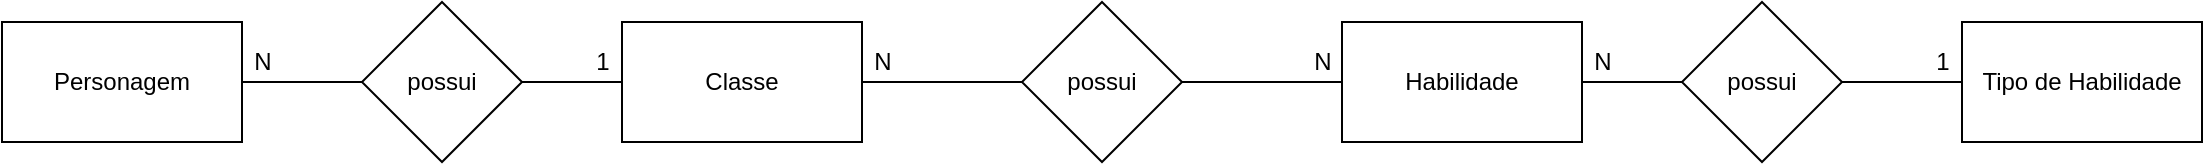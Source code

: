 <mxfile version="14.4.3" type="device" pages="2"><diagram id="0jDIvysPipVuY5MD93nA" name="Conceitual"><mxGraphModel dx="2012" dy="636" grid="1" gridSize="10" guides="1" tooltips="1" connect="1" arrows="1" fold="1" page="1" pageScale="1" pageWidth="827" pageHeight="1169" math="0" shadow="0"><root><mxCell id="0"/><mxCell id="1" parent="0"/><mxCell id="8MZFP95OncuX2rsUTcB0-4" style="edgeStyle=orthogonalEdgeStyle;rounded=0;orthogonalLoop=1;jettySize=auto;html=1;entryX=0;entryY=0.5;entryDx=0;entryDy=0;endArrow=none;endFill=0;" parent="1" source="8MZFP95OncuX2rsUTcB0-1" target="8MZFP95OncuX2rsUTcB0-3" edge="1"><mxGeometry relative="1" as="geometry"/></mxCell><mxCell id="8MZFP95OncuX2rsUTcB0-1" value="&lt;div&gt;Classe&lt;/div&gt;" style="rounded=0;whiteSpace=wrap;html=1;" parent="1" vertex="1"><mxGeometry x="10" y="30" width="120" height="60" as="geometry"/></mxCell><mxCell id="8MZFP95OncuX2rsUTcB0-8" style="edgeStyle=orthogonalEdgeStyle;rounded=0;orthogonalLoop=1;jettySize=auto;html=1;entryX=0;entryY=0.5;entryDx=0;entryDy=0;endArrow=none;endFill=0;" parent="1" source="8MZFP95OncuX2rsUTcB0-2" target="8MZFP95OncuX2rsUTcB0-6" edge="1"><mxGeometry relative="1" as="geometry"/></mxCell><mxCell id="8MZFP95OncuX2rsUTcB0-12" value="" style="edgeStyle=orthogonalEdgeStyle;rounded=0;orthogonalLoop=1;jettySize=auto;html=1;endArrow=none;endFill=0;" parent="1" source="8MZFP95OncuX2rsUTcB0-2" target="8MZFP95OncuX2rsUTcB0-6" edge="1"><mxGeometry relative="1" as="geometry"/></mxCell><mxCell id="8MZFP95OncuX2rsUTcB0-2" value="Habilidade" style="rounded=0;whiteSpace=wrap;html=1;" parent="1" vertex="1"><mxGeometry x="370" y="30" width="120" height="60" as="geometry"/></mxCell><mxCell id="8MZFP95OncuX2rsUTcB0-5" style="edgeStyle=orthogonalEdgeStyle;rounded=0;orthogonalLoop=1;jettySize=auto;html=1;entryX=0;entryY=0.5;entryDx=0;entryDy=0;endArrow=none;endFill=0;" parent="1" source="8MZFP95OncuX2rsUTcB0-3" target="8MZFP95OncuX2rsUTcB0-2" edge="1"><mxGeometry relative="1" as="geometry"/></mxCell><mxCell id="8MZFP95OncuX2rsUTcB0-3" value="&lt;div&gt;possui&lt;/div&gt;" style="rhombus;whiteSpace=wrap;html=1;" parent="1" vertex="1"><mxGeometry x="210" y="20" width="80" height="80" as="geometry"/></mxCell><mxCell id="8MZFP95OncuX2rsUTcB0-9" style="edgeStyle=orthogonalEdgeStyle;rounded=0;orthogonalLoop=1;jettySize=auto;html=1;entryX=0;entryY=0.5;entryDx=0;entryDy=0;endArrow=none;endFill=0;" parent="1" source="8MZFP95OncuX2rsUTcB0-6" target="8MZFP95OncuX2rsUTcB0-7" edge="1"><mxGeometry relative="1" as="geometry"/></mxCell><mxCell id="8MZFP95OncuX2rsUTcB0-6" value="possui" style="rhombus;whiteSpace=wrap;html=1;" parent="1" vertex="1"><mxGeometry x="540" y="20" width="80" height="80" as="geometry"/></mxCell><mxCell id="8MZFP95OncuX2rsUTcB0-7" value="&lt;div&gt;Tipo de Habilidade&lt;/div&gt;" style="rounded=0;whiteSpace=wrap;html=1;" parent="1" vertex="1"><mxGeometry x="680" y="30" width="120" height="60" as="geometry"/></mxCell><mxCell id="8MZFP95OncuX2rsUTcB0-10" value="N" style="text;html=1;align=center;verticalAlign=middle;resizable=0;points=[];autosize=1;" parent="1" vertex="1"><mxGeometry x="130" y="40" width="20" height="20" as="geometry"/></mxCell><mxCell id="8MZFP95OncuX2rsUTcB0-11" value="N" style="text;html=1;align=center;verticalAlign=middle;resizable=0;points=[];autosize=1;" parent="1" vertex="1"><mxGeometry x="350" y="40" width="20" height="20" as="geometry"/></mxCell><mxCell id="8MZFP95OncuX2rsUTcB0-13" value="1" style="text;html=1;align=center;verticalAlign=middle;resizable=0;points=[];autosize=1;" parent="1" vertex="1"><mxGeometry x="660" y="40" width="20" height="20" as="geometry"/></mxCell><mxCell id="8MZFP95OncuX2rsUTcB0-14" value="N" style="text;html=1;align=center;verticalAlign=middle;resizable=0;points=[];autosize=1;" parent="1" vertex="1"><mxGeometry x="490" y="40" width="20" height="20" as="geometry"/></mxCell><mxCell id="8MZFP95OncuX2rsUTcB0-17" style="edgeStyle=orthogonalEdgeStyle;rounded=0;orthogonalLoop=1;jettySize=auto;html=1;entryX=0;entryY=0.5;entryDx=0;entryDy=0;endArrow=none;endFill=0;" parent="1" source="8MZFP95OncuX2rsUTcB0-15" target="8MZFP95OncuX2rsUTcB0-16" edge="1"><mxGeometry relative="1" as="geometry"/></mxCell><mxCell id="8MZFP95OncuX2rsUTcB0-15" value="Personagem" style="rounded=0;whiteSpace=wrap;html=1;" parent="1" vertex="1"><mxGeometry x="-300" y="30" width="120" height="60" as="geometry"/></mxCell><mxCell id="8MZFP95OncuX2rsUTcB0-18" style="edgeStyle=orthogonalEdgeStyle;rounded=0;orthogonalLoop=1;jettySize=auto;html=1;entryX=0;entryY=0.5;entryDx=0;entryDy=0;endArrow=none;endFill=0;" parent="1" source="8MZFP95OncuX2rsUTcB0-16" target="8MZFP95OncuX2rsUTcB0-1" edge="1"><mxGeometry relative="1" as="geometry"/></mxCell><mxCell id="8MZFP95OncuX2rsUTcB0-16" value="&lt;div&gt;possui&lt;/div&gt;" style="rhombus;whiteSpace=wrap;html=1;" parent="1" vertex="1"><mxGeometry x="-120" y="20" width="80" height="80" as="geometry"/></mxCell><mxCell id="8MZFP95OncuX2rsUTcB0-19" value="N" style="text;html=1;align=center;verticalAlign=middle;resizable=0;points=[];autosize=1;" parent="1" vertex="1"><mxGeometry x="-180" y="40" width="20" height="20" as="geometry"/></mxCell><mxCell id="8MZFP95OncuX2rsUTcB0-20" value="&lt;div&gt;1&lt;/div&gt;" style="text;html=1;align=center;verticalAlign=middle;resizable=0;points=[];autosize=1;" parent="1" vertex="1"><mxGeometry x="-10" y="40" width="20" height="20" as="geometry"/></mxCell></root></mxGraphModel></diagram><diagram id="TVlXQQprVjlw3T977wn5" name="Logico"><mxGraphModel dx="2012" dy="1805" grid="1" gridSize="10" guides="1" tooltips="1" connect="1" arrows="1" fold="1" page="1" pageScale="1" pageWidth="827" pageHeight="1169" math="0" shadow="0"><root><mxCell id="glWiMemucMnJyqSyLsIL-0"/><mxCell id="glWiMemucMnJyqSyLsIL-1" parent="glWiMemucMnJyqSyLsIL-0"/><mxCell id="7uLMJGiZC7rjtqzIidrI-13" value="Classes" style="shape=table;startSize=30;container=1;collapsible=1;childLayout=tableLayout;fixedRows=1;rowLines=0;fontStyle=1;align=center;resizeLast=1;" vertex="1" parent="glWiMemucMnJyqSyLsIL-1"><mxGeometry x="220" width="180" height="130" as="geometry"/></mxCell><mxCell id="7uLMJGiZC7rjtqzIidrI-14" value="" style="shape=partialRectangle;collapsible=0;dropTarget=0;pointerEvents=0;fillColor=none;top=0;left=0;bottom=0;right=0;points=[[0,0.5],[1,0.5]];portConstraint=eastwest;" vertex="1" parent="7uLMJGiZC7rjtqzIidrI-13"><mxGeometry y="30" width="180" height="30" as="geometry"/></mxCell><mxCell id="7uLMJGiZC7rjtqzIidrI-15" value="PK" style="shape=partialRectangle;connectable=0;fillColor=none;top=0;left=0;bottom=0;right=0;fontStyle=1;overflow=hidden;" vertex="1" parent="7uLMJGiZC7rjtqzIidrI-14"><mxGeometry width="60" height="30" as="geometry"/></mxCell><mxCell id="7uLMJGiZC7rjtqzIidrI-16" value="idClasse" style="shape=partialRectangle;connectable=0;fillColor=none;top=0;left=0;bottom=0;right=0;align=left;spacingLeft=6;fontStyle=1;overflow=hidden;" vertex="1" parent="7uLMJGiZC7rjtqzIidrI-14"><mxGeometry x="60" width="120" height="30" as="geometry"/></mxCell><mxCell id="7uLMJGiZC7rjtqzIidrI-17" value="" style="shape=partialRectangle;collapsible=0;dropTarget=0;pointerEvents=0;fillColor=none;top=0;left=0;bottom=1;right=0;points=[[0,0.5],[1,0.5]];portConstraint=eastwest;" vertex="1" parent="7uLMJGiZC7rjtqzIidrI-13"><mxGeometry y="60" width="180" height="30" as="geometry"/></mxCell><mxCell id="7uLMJGiZC7rjtqzIidrI-18" value="FK" style="shape=partialRectangle;connectable=0;fillColor=none;top=0;left=0;bottom=0;right=0;fontStyle=1;overflow=hidden;" vertex="1" parent="7uLMJGiZC7rjtqzIidrI-17"><mxGeometry width="60" height="30" as="geometry"/></mxCell><mxCell id="7uLMJGiZC7rjtqzIidrI-19" value="idHabilidade" style="shape=partialRectangle;connectable=0;fillColor=none;top=0;left=0;bottom=0;right=0;align=left;spacingLeft=6;fontStyle=1;overflow=hidden;" vertex="1" parent="7uLMJGiZC7rjtqzIidrI-17"><mxGeometry x="60" width="120" height="30" as="geometry"/></mxCell><mxCell id="7uLMJGiZC7rjtqzIidrI-20" value="" style="shape=partialRectangle;collapsible=0;dropTarget=0;pointerEvents=0;fillColor=none;top=0;left=0;bottom=0;right=0;points=[[0,0.5],[1,0.5]];portConstraint=eastwest;" vertex="1" parent="7uLMJGiZC7rjtqzIidrI-13"><mxGeometry y="90" width="180" height="30" as="geometry"/></mxCell><mxCell id="7uLMJGiZC7rjtqzIidrI-21" value="" style="shape=partialRectangle;connectable=0;fillColor=none;top=0;left=0;bottom=0;right=0;editable=1;overflow=hidden;" vertex="1" parent="7uLMJGiZC7rjtqzIidrI-20"><mxGeometry width="60" height="30" as="geometry"/></mxCell><mxCell id="7uLMJGiZC7rjtqzIidrI-22" value="NomeClasse" style="shape=partialRectangle;connectable=0;fillColor=none;top=0;left=0;bottom=0;right=0;align=left;spacingLeft=6;overflow=hidden;" vertex="1" parent="7uLMJGiZC7rjtqzIidrI-20"><mxGeometry x="60" width="120" height="30" as="geometry"/></mxCell><mxCell id="uoJyuQ9PELCp7jVI2U6h-0" value="Habilidades" style="shape=table;startSize=30;container=1;collapsible=1;childLayout=tableLayout;fixedRows=1;rowLines=0;fontStyle=1;align=center;resizeLast=1;" vertex="1" parent="glWiMemucMnJyqSyLsIL-1"><mxGeometry x="470" y="100" width="180" height="130" as="geometry"/></mxCell><mxCell id="uoJyuQ9PELCp7jVI2U6h-1" value="" style="shape=partialRectangle;collapsible=0;dropTarget=0;pointerEvents=0;fillColor=none;top=0;left=0;bottom=0;right=0;points=[[0,0.5],[1,0.5]];portConstraint=eastwest;" vertex="1" parent="uoJyuQ9PELCp7jVI2U6h-0"><mxGeometry y="30" width="180" height="30" as="geometry"/></mxCell><mxCell id="uoJyuQ9PELCp7jVI2U6h-2" value="PK" style="shape=partialRectangle;connectable=0;fillColor=none;top=0;left=0;bottom=0;right=0;fontStyle=1;overflow=hidden;" vertex="1" parent="uoJyuQ9PELCp7jVI2U6h-1"><mxGeometry width="60" height="30" as="geometry"/></mxCell><mxCell id="uoJyuQ9PELCp7jVI2U6h-3" value="idHabilidade" style="shape=partialRectangle;connectable=0;fillColor=none;top=0;left=0;bottom=0;right=0;align=left;spacingLeft=6;fontStyle=1;overflow=hidden;" vertex="1" parent="uoJyuQ9PELCp7jVI2U6h-1"><mxGeometry x="60" width="120" height="30" as="geometry"/></mxCell><mxCell id="uoJyuQ9PELCp7jVI2U6h-4" value="" style="shape=partialRectangle;collapsible=0;dropTarget=0;pointerEvents=0;fillColor=none;top=0;left=0;bottom=1;right=0;points=[[0,0.5],[1,0.5]];portConstraint=eastwest;" vertex="1" parent="uoJyuQ9PELCp7jVI2U6h-0"><mxGeometry y="60" width="180" height="30" as="geometry"/></mxCell><mxCell id="uoJyuQ9PELCp7jVI2U6h-5" value="FK" style="shape=partialRectangle;connectable=0;fillColor=none;top=0;left=0;bottom=0;right=0;fontStyle=1;overflow=hidden;" vertex="1" parent="uoJyuQ9PELCp7jVI2U6h-4"><mxGeometry width="60" height="30" as="geometry"/></mxCell><mxCell id="uoJyuQ9PELCp7jVI2U6h-6" value="idTipoHabilidade" style="shape=partialRectangle;connectable=0;fillColor=none;top=0;left=0;bottom=0;right=0;align=left;spacingLeft=6;fontStyle=1;overflow=hidden;" vertex="1" parent="uoJyuQ9PELCp7jVI2U6h-4"><mxGeometry x="60" width="120" height="30" as="geometry"/></mxCell><mxCell id="uoJyuQ9PELCp7jVI2U6h-7" value="" style="shape=partialRectangle;collapsible=0;dropTarget=0;pointerEvents=0;fillColor=none;top=0;left=0;bottom=0;right=0;points=[[0,0.5],[1,0.5]];portConstraint=eastwest;" vertex="1" parent="uoJyuQ9PELCp7jVI2U6h-0"><mxGeometry y="90" width="180" height="30" as="geometry"/></mxCell><mxCell id="uoJyuQ9PELCp7jVI2U6h-8" value="" style="shape=partialRectangle;connectable=0;fillColor=none;top=0;left=0;bottom=0;right=0;editable=1;overflow=hidden;" vertex="1" parent="uoJyuQ9PELCp7jVI2U6h-7"><mxGeometry width="60" height="30" as="geometry"/></mxCell><mxCell id="uoJyuQ9PELCp7jVI2U6h-9" value="NomeHabilidade" style="shape=partialRectangle;connectable=0;fillColor=none;top=0;left=0;bottom=0;right=0;align=left;spacingLeft=6;overflow=hidden;" vertex="1" parent="uoJyuQ9PELCp7jVI2U6h-7"><mxGeometry x="60" width="120" height="30" as="geometry"/></mxCell><mxCell id="uoJyuQ9PELCp7jVI2U6h-13" value="Personagem" style="shape=table;startSize=30;container=1;collapsible=1;childLayout=tableLayout;fixedRows=1;rowLines=0;fontStyle=1;align=center;resizeLast=1;" vertex="1" parent="glWiMemucMnJyqSyLsIL-1"><mxGeometry x="-30" width="180" height="130" as="geometry"/></mxCell><mxCell id="uoJyuQ9PELCp7jVI2U6h-14" value="" style="shape=partialRectangle;collapsible=0;dropTarget=0;pointerEvents=0;fillColor=none;top=0;left=0;bottom=0;right=0;points=[[0,0.5],[1,0.5]];portConstraint=eastwest;" vertex="1" parent="uoJyuQ9PELCp7jVI2U6h-13"><mxGeometry y="30" width="180" height="30" as="geometry"/></mxCell><mxCell id="uoJyuQ9PELCp7jVI2U6h-15" value="PK" style="shape=partialRectangle;connectable=0;fillColor=none;top=0;left=0;bottom=0;right=0;fontStyle=1;overflow=hidden;" vertex="1" parent="uoJyuQ9PELCp7jVI2U6h-14"><mxGeometry width="60" height="30" as="geometry"/></mxCell><mxCell id="uoJyuQ9PELCp7jVI2U6h-16" value="idPersonagem" style="shape=partialRectangle;connectable=0;fillColor=none;top=0;left=0;bottom=0;right=0;align=left;spacingLeft=6;fontStyle=1;overflow=hidden;" vertex="1" parent="uoJyuQ9PELCp7jVI2U6h-14"><mxGeometry x="60" width="120" height="30" as="geometry"/></mxCell><mxCell id="uoJyuQ9PELCp7jVI2U6h-17" value="" style="shape=partialRectangle;collapsible=0;dropTarget=0;pointerEvents=0;fillColor=none;top=0;left=0;bottom=1;right=0;points=[[0,0.5],[1,0.5]];portConstraint=eastwest;" vertex="1" parent="uoJyuQ9PELCp7jVI2U6h-13"><mxGeometry y="60" width="180" height="30" as="geometry"/></mxCell><mxCell id="uoJyuQ9PELCp7jVI2U6h-18" value="FK" style="shape=partialRectangle;connectable=0;fillColor=none;top=0;left=0;bottom=0;right=0;fontStyle=1;overflow=hidden;" vertex="1" parent="uoJyuQ9PELCp7jVI2U6h-17"><mxGeometry width="60" height="30" as="geometry"/></mxCell><mxCell id="uoJyuQ9PELCp7jVI2U6h-19" value="idClasse" style="shape=partialRectangle;connectable=0;fillColor=none;top=0;left=0;bottom=0;right=0;align=left;spacingLeft=6;fontStyle=1;overflow=hidden;" vertex="1" parent="uoJyuQ9PELCp7jVI2U6h-17"><mxGeometry x="60" width="120" height="30" as="geometry"/></mxCell><mxCell id="uoJyuQ9PELCp7jVI2U6h-20" value="" style="shape=partialRectangle;collapsible=0;dropTarget=0;pointerEvents=0;fillColor=none;top=0;left=0;bottom=0;right=0;points=[[0,0.5],[1,0.5]];portConstraint=eastwest;" vertex="1" parent="uoJyuQ9PELCp7jVI2U6h-13"><mxGeometry y="90" width="180" height="30" as="geometry"/></mxCell><mxCell id="uoJyuQ9PELCp7jVI2U6h-21" value="" style="shape=partialRectangle;connectable=0;fillColor=none;top=0;left=0;bottom=0;right=0;editable=1;overflow=hidden;" vertex="1" parent="uoJyuQ9PELCp7jVI2U6h-20"><mxGeometry width="60" height="30" as="geometry"/></mxCell><mxCell id="uoJyuQ9PELCp7jVI2U6h-22" value="NomePersonagem" style="shape=partialRectangle;connectable=0;fillColor=none;top=0;left=0;bottom=0;right=0;align=left;spacingLeft=6;overflow=hidden;" vertex="1" parent="uoJyuQ9PELCp7jVI2U6h-20"><mxGeometry x="60" width="120" height="30" as="geometry"/></mxCell><mxCell id="sXLmYD3UZPRjtsYgwuxK-0" value="TipoHabilidade" style="shape=table;startSize=30;container=1;collapsible=1;childLayout=tableLayout;fixedRows=1;rowLines=0;fontStyle=1;align=center;resizeLast=1;" vertex="1" parent="glWiMemucMnJyqSyLsIL-1"><mxGeometry x="730" y="115" width="180" height="100" as="geometry"/></mxCell><mxCell id="sXLmYD3UZPRjtsYgwuxK-1" value="" style="shape=partialRectangle;collapsible=0;dropTarget=0;pointerEvents=0;fillColor=none;top=0;left=0;bottom=1;right=0;points=[[0,0.5],[1,0.5]];portConstraint=eastwest;" vertex="1" parent="sXLmYD3UZPRjtsYgwuxK-0"><mxGeometry y="30" width="180" height="30" as="geometry"/></mxCell><mxCell id="sXLmYD3UZPRjtsYgwuxK-2" value="PK" style="shape=partialRectangle;connectable=0;fillColor=none;top=0;left=0;bottom=0;right=0;fontStyle=1;overflow=hidden;" vertex="1" parent="sXLmYD3UZPRjtsYgwuxK-1"><mxGeometry width="30" height="30" as="geometry"/></mxCell><mxCell id="sXLmYD3UZPRjtsYgwuxK-3" value="idTipoHabilidade" style="shape=partialRectangle;connectable=0;fillColor=none;top=0;left=0;bottom=0;right=0;align=left;spacingLeft=6;fontStyle=1;overflow=hidden;" vertex="1" parent="sXLmYD3UZPRjtsYgwuxK-1"><mxGeometry x="30" width="150" height="30" as="geometry"/></mxCell><mxCell id="sXLmYD3UZPRjtsYgwuxK-4" value="" style="shape=partialRectangle;collapsible=0;dropTarget=0;pointerEvents=0;fillColor=none;top=0;left=0;bottom=0;right=0;points=[[0,0.5],[1,0.5]];portConstraint=eastwest;" vertex="1" parent="sXLmYD3UZPRjtsYgwuxK-0"><mxGeometry y="60" width="180" height="30" as="geometry"/></mxCell><mxCell id="sXLmYD3UZPRjtsYgwuxK-5" value="" style="shape=partialRectangle;connectable=0;fillColor=none;top=0;left=0;bottom=0;right=0;editable=1;overflow=hidden;" vertex="1" parent="sXLmYD3UZPRjtsYgwuxK-4"><mxGeometry width="30" height="30" as="geometry"/></mxCell><mxCell id="sXLmYD3UZPRjtsYgwuxK-6" value="NomeTipoHabilidade" style="shape=partialRectangle;connectable=0;fillColor=none;top=0;left=0;bottom=0;right=0;align=left;spacingLeft=6;overflow=hidden;" vertex="1" parent="sXLmYD3UZPRjtsYgwuxK-4"><mxGeometry x="30" width="150" height="30" as="geometry"/></mxCell><mxCell id="tvPb6R5wDxmT3QdeYkb5-0" value="" style="edgeStyle=entityRelationEdgeStyle;fontSize=12;html=1;endArrow=ERoneToMany;entryX=1;entryY=0.5;entryDx=0;entryDy=0;exitX=0;exitY=0.5;exitDx=0;exitDy=0;" edge="1" parent="glWiMemucMnJyqSyLsIL-1" source="7uLMJGiZC7rjtqzIidrI-14" target="uoJyuQ9PELCp7jVI2U6h-17"><mxGeometry width="100" height="100" relative="1" as="geometry"><mxPoint x="120" y="290" as="sourcePoint"/><mxPoint x="220" y="190" as="targetPoint"/></mxGeometry></mxCell><mxCell id="tvPb6R5wDxmT3QdeYkb5-2" value="" style="edgeStyle=entityRelationEdgeStyle;fontSize=12;html=1;endArrow=ERoneToMany;exitX=0;exitY=0.5;exitDx=0;exitDy=0;entryX=1;entryY=0.5;entryDx=0;entryDy=0;" edge="1" parent="glWiMemucMnJyqSyLsIL-1" source="sXLmYD3UZPRjtsYgwuxK-0" target="uoJyuQ9PELCp7jVI2U6h-4"><mxGeometry width="100" height="100" relative="1" as="geometry"><mxPoint x="500" y="370" as="sourcePoint"/><mxPoint x="600" y="270" as="targetPoint"/></mxGeometry></mxCell><mxCell id="yk8pkAbGI_vqZKihAcAP-0" value="HabilidadeClasse" style="shape=table;startSize=30;container=1;collapsible=1;childLayout=tableLayout;fixedRows=1;rowLines=0;fontStyle=1;align=center;resizeLast=1;" vertex="1" parent="glWiMemucMnJyqSyLsIL-1"><mxGeometry x="470" y="-60" width="180" height="120" as="geometry"/></mxCell><mxCell id="yk8pkAbGI_vqZKihAcAP-1" value="" style="shape=partialRectangle;collapsible=0;dropTarget=0;pointerEvents=0;fillColor=none;top=0;left=0;bottom=0;right=0;points=[[0,0.5],[1,0.5]];portConstraint=eastwest;" vertex="1" parent="yk8pkAbGI_vqZKihAcAP-0"><mxGeometry y="30" width="180" height="30" as="geometry"/></mxCell><mxCell id="yk8pkAbGI_vqZKihAcAP-2" value="FK" style="shape=partialRectangle;connectable=0;fillColor=none;top=0;left=0;bottom=0;right=0;fontStyle=1;overflow=hidden;" vertex="1" parent="yk8pkAbGI_vqZKihAcAP-1"><mxGeometry width="60" height="30" as="geometry"/></mxCell><mxCell id="yk8pkAbGI_vqZKihAcAP-3" value="idClasse" style="shape=partialRectangle;connectable=0;fillColor=none;top=0;left=0;bottom=0;right=0;align=left;spacingLeft=6;fontStyle=1;overflow=hidden;" vertex="1" parent="yk8pkAbGI_vqZKihAcAP-1"><mxGeometry x="60" width="120" height="30" as="geometry"/></mxCell><mxCell id="yk8pkAbGI_vqZKihAcAP-4" value="" style="shape=partialRectangle;collapsible=0;dropTarget=0;pointerEvents=0;fillColor=none;top=0;left=0;bottom=1;right=0;points=[[0,0.5],[1,0.5]];portConstraint=eastwest;" vertex="1" parent="yk8pkAbGI_vqZKihAcAP-0"><mxGeometry y="60" width="180" height="30" as="geometry"/></mxCell><mxCell id="yk8pkAbGI_vqZKihAcAP-5" value="FK" style="shape=partialRectangle;connectable=0;fillColor=none;top=0;left=0;bottom=0;right=0;fontStyle=1;overflow=hidden;" vertex="1" parent="yk8pkAbGI_vqZKihAcAP-4"><mxGeometry width="60" height="30" as="geometry"/></mxCell><mxCell id="yk8pkAbGI_vqZKihAcAP-6" value="idHabilidade" style="shape=partialRectangle;connectable=0;fillColor=none;top=0;left=0;bottom=0;right=0;align=left;spacingLeft=6;fontStyle=1;overflow=hidden;" vertex="1" parent="yk8pkAbGI_vqZKihAcAP-4"><mxGeometry x="60" width="120" height="30" as="geometry"/></mxCell><mxCell id="yk8pkAbGI_vqZKihAcAP-10" value="" style="shape=partialRectangle;collapsible=0;dropTarget=0;pointerEvents=0;fillColor=none;top=0;left=0;bottom=0;right=0;points=[[0,0.5],[1,0.5]];portConstraint=eastwest;" vertex="1" parent="yk8pkAbGI_vqZKihAcAP-0"><mxGeometry y="90" width="180" height="20" as="geometry"/></mxCell><mxCell id="yk8pkAbGI_vqZKihAcAP-11" value="" style="shape=partialRectangle;connectable=0;fillColor=none;top=0;left=0;bottom=0;right=0;editable=1;overflow=hidden;" vertex="1" parent="yk8pkAbGI_vqZKihAcAP-10"><mxGeometry width="60" height="20" as="geometry"/></mxCell><mxCell id="yk8pkAbGI_vqZKihAcAP-12" value="" style="shape=partialRectangle;connectable=0;fillColor=none;top=0;left=0;bottom=0;right=0;align=left;spacingLeft=6;overflow=hidden;" vertex="1" parent="yk8pkAbGI_vqZKihAcAP-10"><mxGeometry x="60" width="120" height="20" as="geometry"/></mxCell><mxCell id="wQaR1RLW5NnijaTc2e7D-1" value="" style="edgeStyle=entityRelationEdgeStyle;fontSize=12;html=1;endArrow=ERoneToMany;exitX=1;exitY=0.5;exitDx=0;exitDy=0;entryX=0;entryY=0.5;entryDx=0;entryDy=0;" edge="1" parent="glWiMemucMnJyqSyLsIL-1" source="7uLMJGiZC7rjtqzIidrI-14" target="yk8pkAbGI_vqZKihAcAP-1"><mxGeometry width="100" height="100" relative="1" as="geometry"><mxPoint x="570" y="270" as="sourcePoint"/><mxPoint x="670" y="170" as="targetPoint"/></mxGeometry></mxCell><mxCell id="wQaR1RLW5NnijaTc2e7D-2" value="" style="edgeStyle=entityRelationEdgeStyle;fontSize=12;html=1;endArrow=ERoneToMany;exitX=1;exitY=0.5;exitDx=0;exitDy=0;entryX=1;entryY=0.5;entryDx=0;entryDy=0;" edge="1" parent="glWiMemucMnJyqSyLsIL-1" source="uoJyuQ9PELCp7jVI2U6h-1" target="yk8pkAbGI_vqZKihAcAP-4"><mxGeometry width="100" height="100" relative="1" as="geometry"><mxPoint x="500" y="270" as="sourcePoint"/><mxPoint x="600" y="170" as="targetPoint"/></mxGeometry></mxCell></root></mxGraphModel></diagram></mxfile>